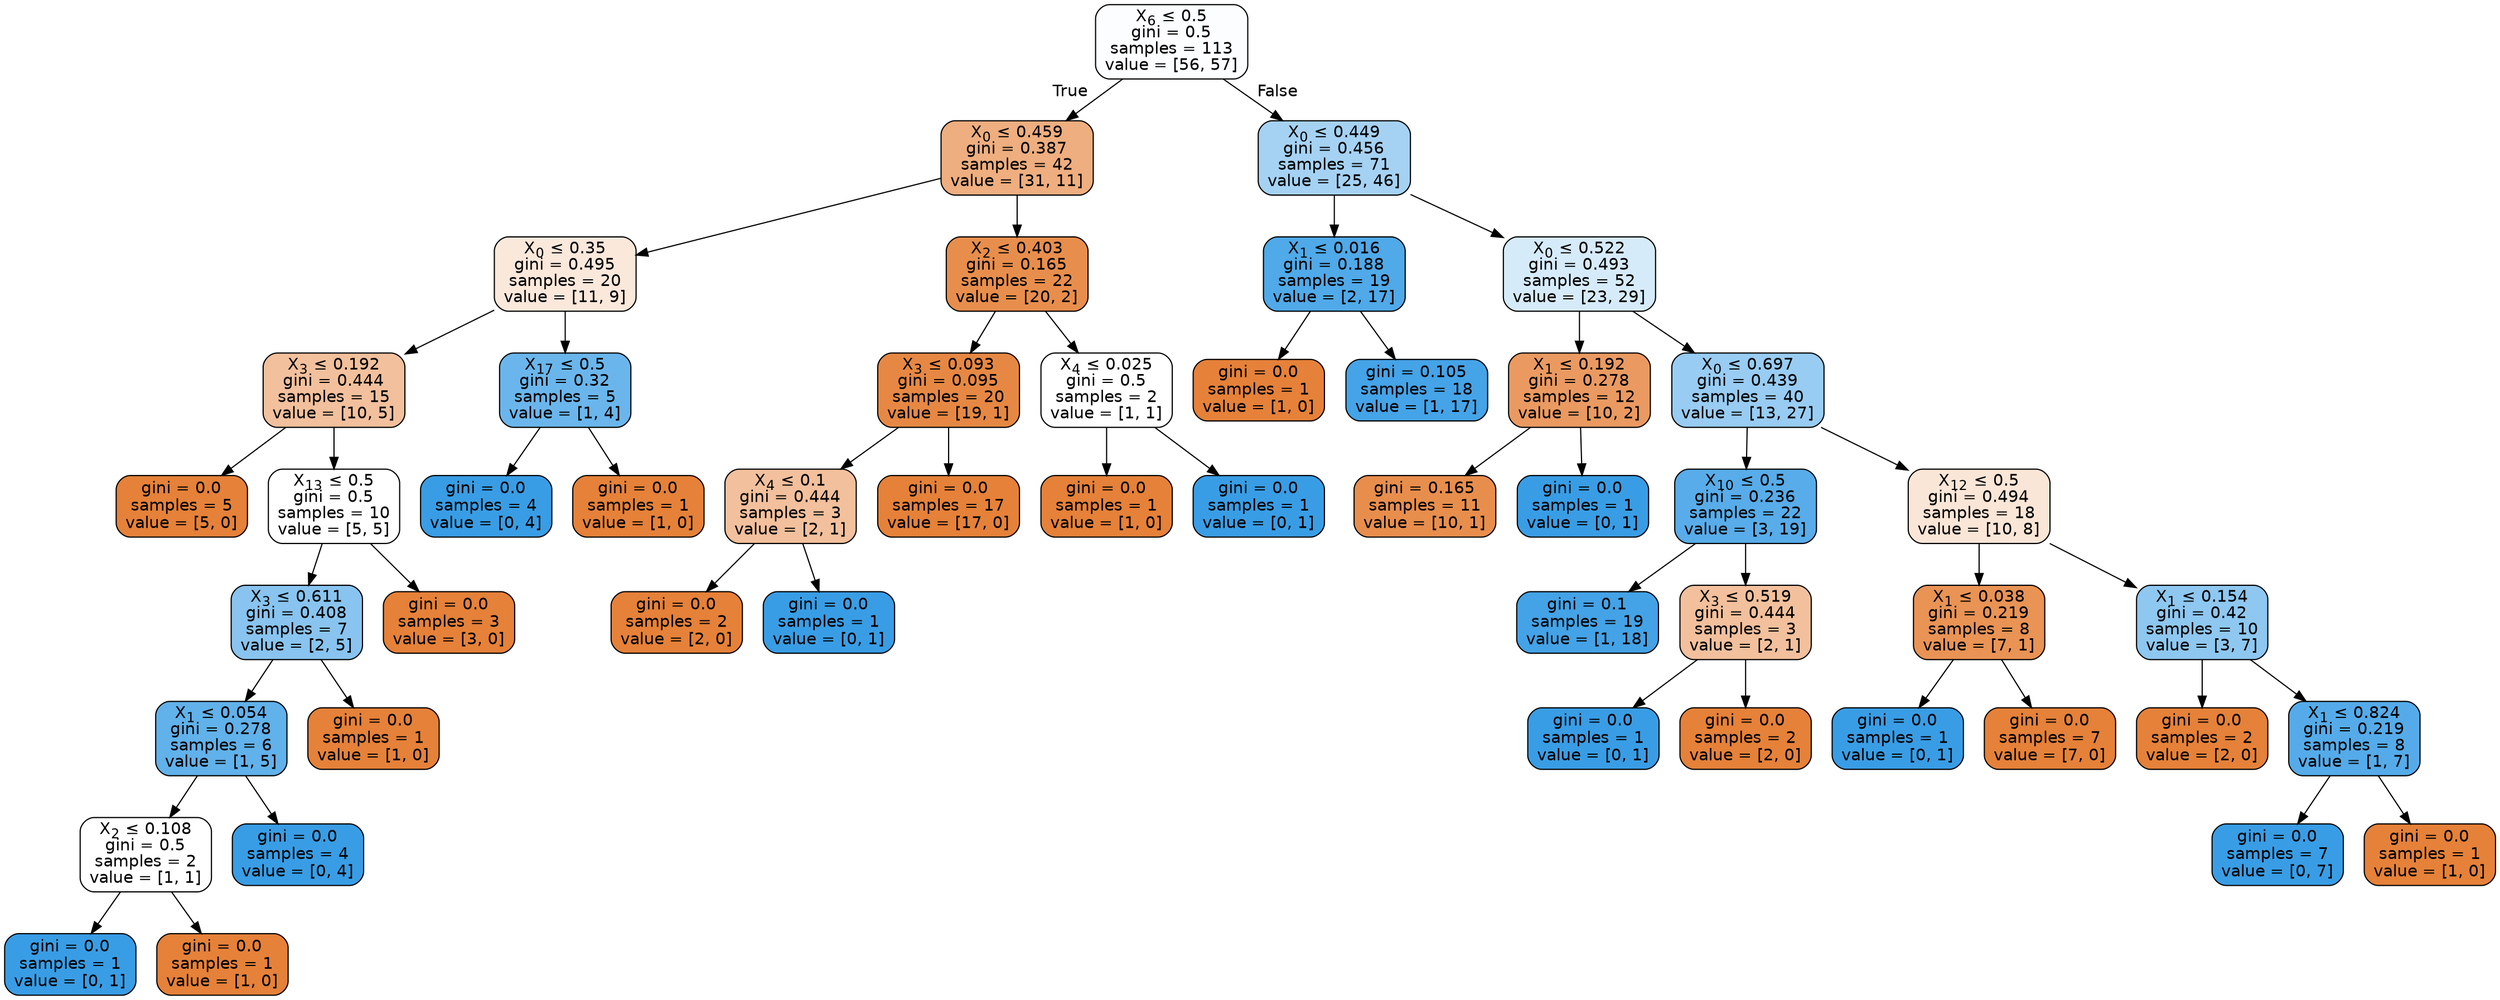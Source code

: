 digraph Tree {
node [shape=box, style="filled, rounded", color="black", fontname="helvetica"] ;
edge [fontname="helvetica"] ;
0 [label=<X<SUB>6</SUB> &le; 0.5<br/>gini = 0.5<br/>samples = 113<br/>value = [56, 57]>, fillcolor="#fcfdff"] ;
1 [label=<X<SUB>0</SUB> &le; 0.459<br/>gini = 0.387<br/>samples = 42<br/>value = [31, 11]>, fillcolor="#eeae7f"] ;
0 -> 1 [labeldistance=2.5, labelangle=45, headlabel="True"] ;
2 [label=<X<SUB>0</SUB> &le; 0.35<br/>gini = 0.495<br/>samples = 20<br/>value = [11, 9]>, fillcolor="#fae8db"] ;
1 -> 2 ;
3 [label=<X<SUB>3</SUB> &le; 0.192<br/>gini = 0.444<br/>samples = 15<br/>value = [10, 5]>, fillcolor="#f2c09c"] ;
2 -> 3 ;
4 [label=<gini = 0.0<br/>samples = 5<br/>value = [5, 0]>, fillcolor="#e58139"] ;
3 -> 4 ;
5 [label=<X<SUB>13</SUB> &le; 0.5<br/>gini = 0.5<br/>samples = 10<br/>value = [5, 5]>, fillcolor="#ffffff"] ;
3 -> 5 ;
6 [label=<X<SUB>3</SUB> &le; 0.611<br/>gini = 0.408<br/>samples = 7<br/>value = [2, 5]>, fillcolor="#88c4ef"] ;
5 -> 6 ;
7 [label=<X<SUB>1</SUB> &le; 0.054<br/>gini = 0.278<br/>samples = 6<br/>value = [1, 5]>, fillcolor="#61b1ea"] ;
6 -> 7 ;
8 [label=<X<SUB>2</SUB> &le; 0.108<br/>gini = 0.5<br/>samples = 2<br/>value = [1, 1]>, fillcolor="#ffffff"] ;
7 -> 8 ;
9 [label=<gini = 0.0<br/>samples = 1<br/>value = [0, 1]>, fillcolor="#399de5"] ;
8 -> 9 ;
10 [label=<gini = 0.0<br/>samples = 1<br/>value = [1, 0]>, fillcolor="#e58139"] ;
8 -> 10 ;
11 [label=<gini = 0.0<br/>samples = 4<br/>value = [0, 4]>, fillcolor="#399de5"] ;
7 -> 11 ;
12 [label=<gini = 0.0<br/>samples = 1<br/>value = [1, 0]>, fillcolor="#e58139"] ;
6 -> 12 ;
13 [label=<gini = 0.0<br/>samples = 3<br/>value = [3, 0]>, fillcolor="#e58139"] ;
5 -> 13 ;
14 [label=<X<SUB>17</SUB> &le; 0.5<br/>gini = 0.32<br/>samples = 5<br/>value = [1, 4]>, fillcolor="#6ab6ec"] ;
2 -> 14 ;
15 [label=<gini = 0.0<br/>samples = 4<br/>value = [0, 4]>, fillcolor="#399de5"] ;
14 -> 15 ;
16 [label=<gini = 0.0<br/>samples = 1<br/>value = [1, 0]>, fillcolor="#e58139"] ;
14 -> 16 ;
17 [label=<X<SUB>2</SUB> &le; 0.403<br/>gini = 0.165<br/>samples = 22<br/>value = [20, 2]>, fillcolor="#e88e4d"] ;
1 -> 17 ;
18 [label=<X<SUB>3</SUB> &le; 0.093<br/>gini = 0.095<br/>samples = 20<br/>value = [19, 1]>, fillcolor="#e68843"] ;
17 -> 18 ;
19 [label=<X<SUB>4</SUB> &le; 0.1<br/>gini = 0.444<br/>samples = 3<br/>value = [2, 1]>, fillcolor="#f2c09c"] ;
18 -> 19 ;
20 [label=<gini = 0.0<br/>samples = 2<br/>value = [2, 0]>, fillcolor="#e58139"] ;
19 -> 20 ;
21 [label=<gini = 0.0<br/>samples = 1<br/>value = [0, 1]>, fillcolor="#399de5"] ;
19 -> 21 ;
22 [label=<gini = 0.0<br/>samples = 17<br/>value = [17, 0]>, fillcolor="#e58139"] ;
18 -> 22 ;
23 [label=<X<SUB>4</SUB> &le; 0.025<br/>gini = 0.5<br/>samples = 2<br/>value = [1, 1]>, fillcolor="#ffffff"] ;
17 -> 23 ;
24 [label=<gini = 0.0<br/>samples = 1<br/>value = [1, 0]>, fillcolor="#e58139"] ;
23 -> 24 ;
25 [label=<gini = 0.0<br/>samples = 1<br/>value = [0, 1]>, fillcolor="#399de5"] ;
23 -> 25 ;
26 [label=<X<SUB>0</SUB> &le; 0.449<br/>gini = 0.456<br/>samples = 71<br/>value = [25, 46]>, fillcolor="#a5d2f3"] ;
0 -> 26 [labeldistance=2.5, labelangle=-45, headlabel="False"] ;
27 [label=<X<SUB>1</SUB> &le; 0.016<br/>gini = 0.188<br/>samples = 19<br/>value = [2, 17]>, fillcolor="#50a9e8"] ;
26 -> 27 ;
28 [label=<gini = 0.0<br/>samples = 1<br/>value = [1, 0]>, fillcolor="#e58139"] ;
27 -> 28 ;
29 [label=<gini = 0.105<br/>samples = 18<br/>value = [1, 17]>, fillcolor="#45a3e7"] ;
27 -> 29 ;
30 [label=<X<SUB>0</SUB> &le; 0.522<br/>gini = 0.493<br/>samples = 52<br/>value = [23, 29]>, fillcolor="#d6ebfa"] ;
26 -> 30 ;
31 [label=<X<SUB>1</SUB> &le; 0.192<br/>gini = 0.278<br/>samples = 12<br/>value = [10, 2]>, fillcolor="#ea9a61"] ;
30 -> 31 ;
32 [label=<gini = 0.165<br/>samples = 11<br/>value = [10, 1]>, fillcolor="#e88e4d"] ;
31 -> 32 ;
33 [label=<gini = 0.0<br/>samples = 1<br/>value = [0, 1]>, fillcolor="#399de5"] ;
31 -> 33 ;
34 [label=<X<SUB>0</SUB> &le; 0.697<br/>gini = 0.439<br/>samples = 40<br/>value = [13, 27]>, fillcolor="#98ccf2"] ;
30 -> 34 ;
35 [label=<X<SUB>10</SUB> &le; 0.5<br/>gini = 0.236<br/>samples = 22<br/>value = [3, 19]>, fillcolor="#58ace9"] ;
34 -> 35 ;
36 [label=<gini = 0.1<br/>samples = 19<br/>value = [1, 18]>, fillcolor="#44a2e6"] ;
35 -> 36 ;
37 [label=<X<SUB>3</SUB> &le; 0.519<br/>gini = 0.444<br/>samples = 3<br/>value = [2, 1]>, fillcolor="#f2c09c"] ;
35 -> 37 ;
38 [label=<gini = 0.0<br/>samples = 1<br/>value = [0, 1]>, fillcolor="#399de5"] ;
37 -> 38 ;
39 [label=<gini = 0.0<br/>samples = 2<br/>value = [2, 0]>, fillcolor="#e58139"] ;
37 -> 39 ;
40 [label=<X<SUB>12</SUB> &le; 0.5<br/>gini = 0.494<br/>samples = 18<br/>value = [10, 8]>, fillcolor="#fae6d7"] ;
34 -> 40 ;
41 [label=<X<SUB>1</SUB> &le; 0.038<br/>gini = 0.219<br/>samples = 8<br/>value = [7, 1]>, fillcolor="#e99355"] ;
40 -> 41 ;
42 [label=<gini = 0.0<br/>samples = 1<br/>value = [0, 1]>, fillcolor="#399de5"] ;
41 -> 42 ;
43 [label=<gini = 0.0<br/>samples = 7<br/>value = [7, 0]>, fillcolor="#e58139"] ;
41 -> 43 ;
44 [label=<X<SUB>1</SUB> &le; 0.154<br/>gini = 0.42<br/>samples = 10<br/>value = [3, 7]>, fillcolor="#8ec7f0"] ;
40 -> 44 ;
45 [label=<gini = 0.0<br/>samples = 2<br/>value = [2, 0]>, fillcolor="#e58139"] ;
44 -> 45 ;
46 [label=<X<SUB>1</SUB> &le; 0.824<br/>gini = 0.219<br/>samples = 8<br/>value = [1, 7]>, fillcolor="#55abe9"] ;
44 -> 46 ;
47 [label=<gini = 0.0<br/>samples = 7<br/>value = [0, 7]>, fillcolor="#399de5"] ;
46 -> 47 ;
48 [label=<gini = 0.0<br/>samples = 1<br/>value = [1, 0]>, fillcolor="#e58139"] ;
46 -> 48 ;
}